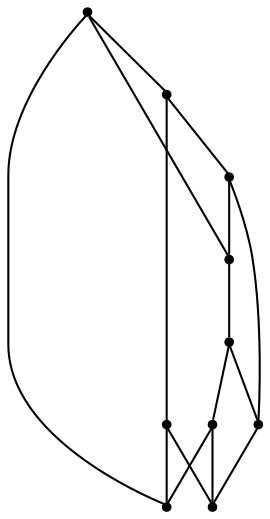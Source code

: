 graph {
  node [shape=point,comment="{\"directed\":false,\"doi\":\"10.1007/978-3-662-45803-7_29\",\"figure\":\"3 (4)\"}"]

  v0 [pos="979.0062554667243,712.5478511603104"]
  v1 [pos="839.4973110892581,642.8071467918405"]
  v2 [pos="909.2517832779913,782.2888099751785"]
  v3 [pos="839.4973110892581,921.7697098193221"]
  v4 [pos="839.4973110892581,991.5106686341901"]
  v5 [pos="839.4973110892581,712.5478511603104"]
  v6 [pos="769.7429025246827,921.7697098193221"]
  v7 [pos="769.7429025246827,852.0290054508521"]
  v8 [pos="699.9884303359495,782.2888099751785"]
  v9 [pos="630.2339581472165,712.5478511603104"]

  v0 -- v4 [id="-1",pos="979.0062554667243,712.5478511603104 979.0058419097013,991.5069791614172 979.0058419097013,991.5069791614172 979.0058419097013,991.5069791614172 839.4973110892581,991.5106686341901 839.4973110892581,991.5106686341901 839.4973110892581,991.5106686341901"]
  v9 -- v6 [id="-2",pos="630.2339581472165,712.5478511603104 630.2335445901937,991.5110503037872 630.2335445901937,991.5110503037872 630.2335445901937,991.5110503037872 699.9880167789266,991.5110503037872 699.9880167789266,991.5110503037872 699.9880167789266,991.5110503037872 699.9880167789266,921.7703459353173 699.9880167789266,921.7703459353173 699.9880167789266,921.7703459353173 769.7429025246827,921.7697098193221 769.7429025246827,921.7697098193221 769.7429025246827,921.7697098193221"]
  v1 -- v9 [id="-3",pos="839.4973110892581,642.8071467918405 630.2335445901937,642.8034573190678 630.2335445901937,642.8034573190678 630.2335445901937,642.8034573190678 630.2339581472165,712.5478511603104 630.2339581472165,712.5478511603104 630.2339581472165,712.5478511603104"]
  v8 -- v7 [id="-4",pos="699.9884303359495,782.2888099751785 699.9879531547692,852.0255704244775 699.9879531547692,852.0255704244775 699.9879531547692,852.0255704244775 769.7429025246827,852.0290054508521 769.7429025246827,852.0290054508521 769.7429025246827,852.0290054508521"]
  v8 -- v5 [id="-5",pos="699.9884303359495,782.2888099751785 769.7466245378891,782.2891916447757 769.7466245378891,782.2891916447757 769.7466245378891,782.2891916447757 769.7466245378891,712.5484872763058 769.7466245378891,712.5484872763058 769.7466245378891,712.5484872763058 839.4973110892581,712.5478511603104 839.4973110892581,712.5478511603104 839.4973110892581,712.5478511603104"]
  v9 -- v8 [id="-6",pos="630.2339581472165,712.5478511603104 699.9921523491562,712.5484872763058 699.9921523491562,712.5484872763058 699.9921523491562,712.5484872763058 699.9884303359495,782.2888099751785 699.9884303359495,782.2888099751785 699.9884303359495,782.2888099751785"]
  v6 -- v7 [id="-7",pos="769.7429025246827,921.7697098193221 769.7429025246827,852.0290054508521 769.7429025246827,852.0290054508521 769.7429025246827,852.0290054508521"]
  v6 -- v4 [id="-8",pos="769.7429025246827,921.7697098193221 769.7424253435023,991.5110503037872 769.7424253435023,991.5110503037872 769.7424253435023,991.5110503037872 839.4973110892581,991.5106686341901 839.4973110892581,991.5106686341901 839.4973110892581,991.5106686341901"]
  v1 -- v0 [id="-9",pos="839.4973110892581,642.8071467918405 979.0057782855439,642.8077829078359 979.0057782855439,642.8077829078359 979.0057782855439,642.8077829078359 979.0062554667243,712.5478511603104 979.0062554667243,712.5478511603104 979.0062554667243,712.5478511603104"]
  v3 -- v4 [id="-10",pos="839.4973110892581,921.7697098193221 839.4973110892581,991.5106686341901 839.4973110892581,991.5106686341901 839.4973110892581,991.5106686341901"]
  v5 -- v1 [id="-11",pos="839.4973110892581,712.5478511603104 839.4973110892581,642.8071467918405 839.4973110892581,642.8071467918405 839.4973110892581,642.8071467918405"]
  v2 -- v5 [id="-13",pos="909.2517832779913,782.2888099751785 839.4968975322353,782.2848660560076 839.4968975322353,782.2848660560076 839.4968975322353,782.2848660560076 839.4973110892581,712.5478511603104 839.4973110892581,712.5478511603104 839.4973110892581,712.5478511603104"]
  v2 -- v3 [id="-14",pos="909.2517832779913,782.2888099751785 909.2513697209682,921.7662747929473 909.2513697209682,921.7662747929473 909.2513697209682,921.7662747929473 839.4973110892581,921.7697098193221 839.4973110892581,921.7697098193221 839.4973110892581,921.7697098193221"]
  v0 -- v2 [id="-15",pos="979.0062554667243,712.5478511603104 909.2513697209682,712.5441616875377 909.2513697209682,712.5441616875377 909.2513697209682,712.5441616875377 909.2517832779913,782.2888099751785 909.2517832779913,782.2888099751785 909.2517832779913,782.2888099751785"]
  v3 -- v7 [id="-12",pos="839.4973110892581,921.7697098193221 839.4968339080779,852.029832401646 839.4968339080779,852.029832401646 839.4968339080779,852.029832401646 769.7429025246827,852.0290054508521 769.7429025246827,852.0290054508521 769.7429025246827,852.0290054508521"]
}